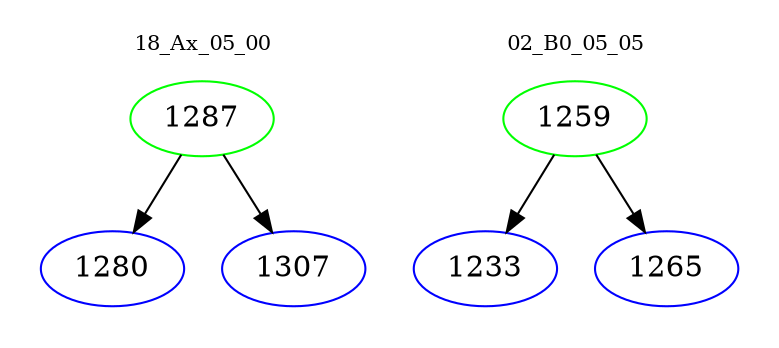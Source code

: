 digraph{
subgraph cluster_0 {
color = white
label = "18_Ax_05_00";
fontsize=10;
T0_1287 [label="1287", color="green"]
T0_1287 -> T0_1280 [color="black"]
T0_1280 [label="1280", color="blue"]
T0_1287 -> T0_1307 [color="black"]
T0_1307 [label="1307", color="blue"]
}
subgraph cluster_1 {
color = white
label = "02_B0_05_05";
fontsize=10;
T1_1259 [label="1259", color="green"]
T1_1259 -> T1_1233 [color="black"]
T1_1233 [label="1233", color="blue"]
T1_1259 -> T1_1265 [color="black"]
T1_1265 [label="1265", color="blue"]
}
}
